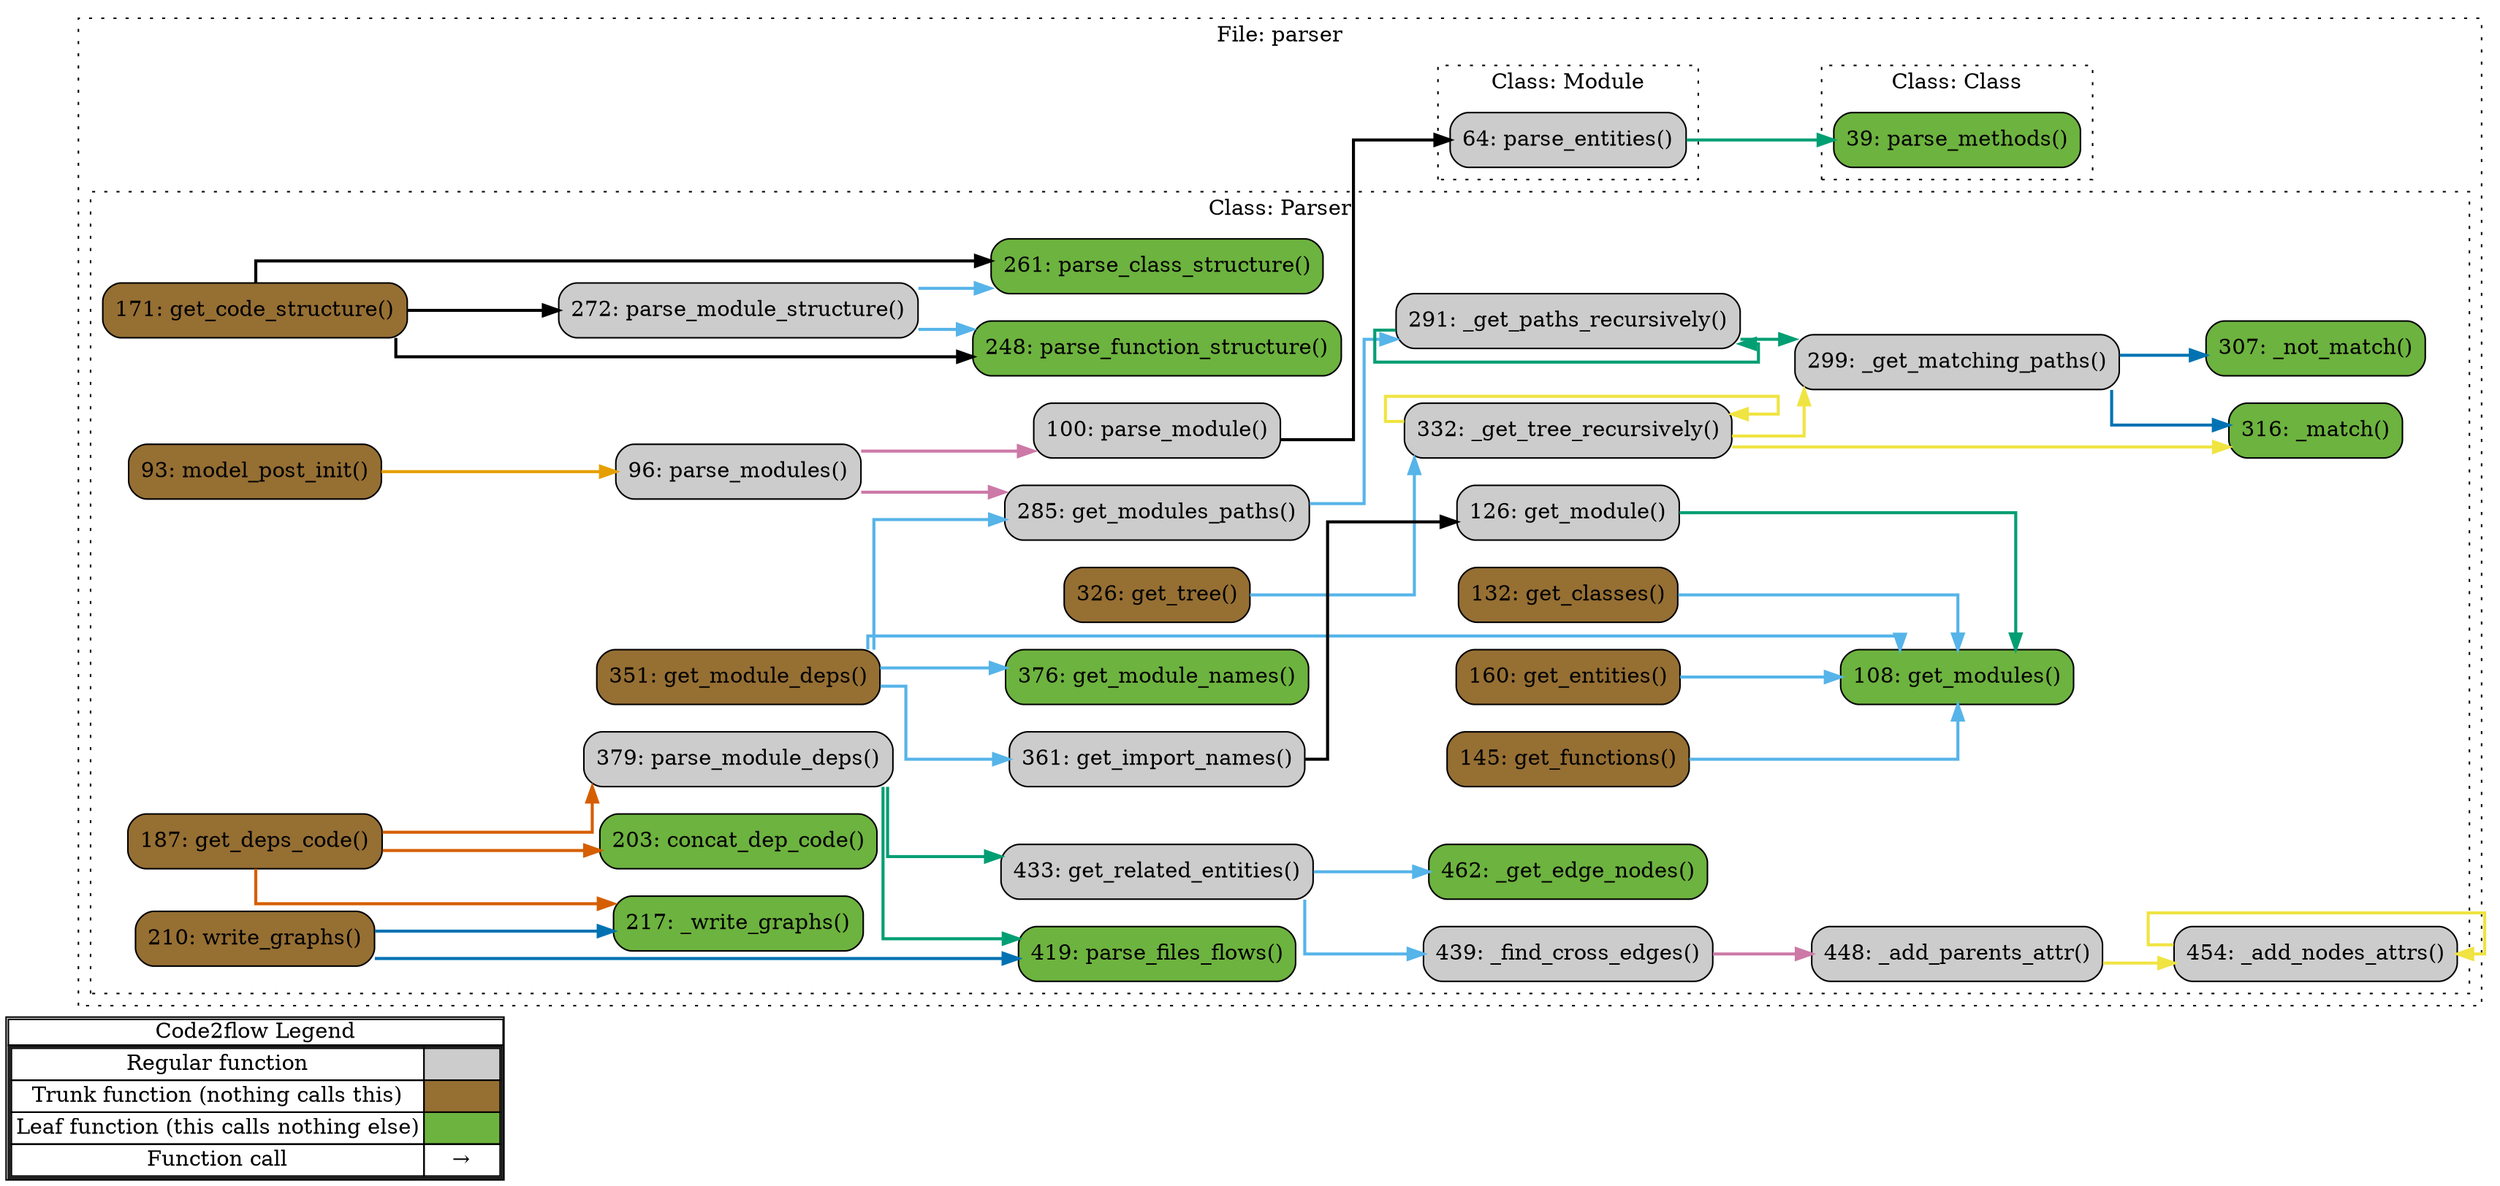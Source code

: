 digraph G {
concentrate=true;
splines="ortho";
rankdir="LR";
subgraph legend{
    rank = min;
    label = "legend";
    Legend [shape=none, margin=0, label = <
        <table cellspacing="0" cellpadding="0" border="1"><tr><td>Code2flow Legend</td></tr><tr><td>
        <table cellspacing="0">
        <tr><td>Regular function</td><td width="50px" bgcolor='#cccccc'></td></tr>
        <tr><td>Trunk function (nothing calls this)</td><td bgcolor='#966F33'></td></tr>
        <tr><td>Leaf function (this calls nothing else)</td><td bgcolor='#6db33f'></td></tr>
        <tr><td>Function call</td><td><font color='black'>&#8594;</font></td></tr>
        </table></td></tr></table>
        >];
}node_a7cbb9a8 [label="171: get_code_structure()" name="parser::Parser.get_code_structure" shape="rect" style="rounded,filled" fillcolor="#966F33" ];
node_39e973be [label="376: get_module_names()" name="parser::Parser.get_module_names" shape="rect" style="rounded,filled" fillcolor="#6db33f" ];
node_90d7d123 [label="64: parse_entities()" name="parser::Module.parse_entities" shape="rect" style="rounded,filled" fillcolor="#cccccc" ];
node_a0c3078a [label="145: get_functions()" name="parser::Parser.get_functions" shape="rect" style="rounded,filled" fillcolor="#966F33" ];
node_02a0df92 [label="326: get_tree()" name="parser::Parser.get_tree" shape="rect" style="rounded,filled" fillcolor="#966F33" ];
node_069be7ec [label="454: _add_nodes_attrs()" name="parser::Parser._add_nodes_attrs" shape="rect" style="rounded,filled" fillcolor="#cccccc" ];
node_e3c0c4bb [label="126: get_module()" name="parser::Parser.get_module" shape="rect" style="rounded,filled" fillcolor="#cccccc" ];
node_ddd7516a [label="272: parse_module_structure()" name="parser::Parser.parse_module_structure" shape="rect" style="rounded,filled" fillcolor="#cccccc" ];
node_cb23eaed [label="299: _get_matching_paths()" name="parser::Parser._get_matching_paths" shape="rect" style="rounded,filled" fillcolor="#cccccc" ];
node_c140fe3a [label="351: get_module_deps()" name="parser::Parser.get_module_deps" shape="rect" style="rounded,filled" fillcolor="#966F33" ];
node_d835465a [label="248: parse_function_structure()" name="parser::Parser.parse_function_structure" shape="rect" style="rounded,filled" fillcolor="#6db33f" ];
node_7d5d2885 [label="210: write_graphs()" name="parser::Parser.write_graphs" shape="rect" style="rounded,filled" fillcolor="#966F33" ];
node_505dbba2 [label="433: get_related_entities()" name="parser::Parser.get_related_entities" shape="rect" style="rounded,filled" fillcolor="#cccccc" ];
node_c2b4faf8 [label="100: parse_module()" name="parser::Parser.parse_module" shape="rect" style="rounded,filled" fillcolor="#cccccc" ];
node_5494c753 [label="307: _not_match()" name="parser::Parser._not_match" shape="rect" style="rounded,filled" fillcolor="#6db33f" ];
node_4de21ed2 [label="285: get_modules_paths()" name="parser::Parser.get_modules_paths" shape="rect" style="rounded,filled" fillcolor="#cccccc" ];
node_43945472 [label="160: get_entities()" name="parser::Parser.get_entities" shape="rect" style="rounded,filled" fillcolor="#966F33" ];
node_5c854439 [label="93: model_post_init()" name="parser::Parser.model_post_init" shape="rect" style="rounded,filled" fillcolor="#966F33" ];
node_1ce2949d [label="462: _get_edge_nodes()" name="parser::Parser._get_edge_nodes" shape="rect" style="rounded,filled" fillcolor="#6db33f" ];
node_45ee1986 [label="187: get_deps_code()" name="parser::Parser.get_deps_code" shape="rect" style="rounded,filled" fillcolor="#966F33" ];
node_e1e52dda [label="132: get_classes()" name="parser::Parser.get_classes" shape="rect" style="rounded,filled" fillcolor="#966F33" ];
node_beea8bcb [label="379: parse_module_deps()" name="parser::Parser.parse_module_deps" shape="rect" style="rounded,filled" fillcolor="#cccccc" ];
node_f897667f [label="439: _find_cross_edges()" name="parser::Parser._find_cross_edges" shape="rect" style="rounded,filled" fillcolor="#cccccc" ];
node_43af3ca4 [label="332: _get_tree_recursively()" name="parser::Parser._get_tree_recursively" shape="rect" style="rounded,filled" fillcolor="#cccccc" ];
node_5c9ddab1 [label="261: parse_class_structure()" name="parser::Parser.parse_class_structure" shape="rect" style="rounded,filled" fillcolor="#6db33f" ];
node_55433e57 [label="96: parse_modules()" name="parser::Parser.parse_modules" shape="rect" style="rounded,filled" fillcolor="#cccccc" ];
node_9ba13fb7 [label="217: _write_graphs()" name="parser::Parser._write_graphs" shape="rect" style="rounded,filled" fillcolor="#6db33f" ];
node_a1548ff8 [label="361: get_import_names()" name="parser::Parser.get_import_names" shape="rect" style="rounded,filled" fillcolor="#cccccc" ];
node_fd924a03 [label="291: _get_paths_recursively()" name="parser::Parser._get_paths_recursively" shape="rect" style="rounded,filled" fillcolor="#cccccc" ];
node_4d501e38 [label="108: get_modules()" name="parser::Parser.get_modules" shape="rect" style="rounded,filled" fillcolor="#6db33f" ];
node_43edaf59 [label="203: concat_dep_code()" name="parser::Parser.concat_dep_code" shape="rect" style="rounded,filled" fillcolor="#6db33f" ];
node_5cf067f6 [label="419: parse_files_flows()" name="parser::Parser.parse_files_flows" shape="rect" style="rounded,filled" fillcolor="#6db33f" ];
node_5fa8c6ef [label="316: _match()" name="parser::Parser._match" shape="rect" style="rounded,filled" fillcolor="#6db33f" ];
node_87f8077c [label="448: _add_parents_attr()" name="parser::Parser._add_parents_attr" shape="rect" style="rounded,filled" fillcolor="#cccccc" ];
node_e338e60d [label="39: parse_methods()" name="parser::Class.parse_methods" shape="rect" style="rounded,filled" fillcolor="#6db33f" ];
node_90d7d123 -> node_e338e60d [color="#009E73" penwidth="2"];
node_5c854439 -> node_55433e57 [color="#E69F00" penwidth="2"];
node_55433e57 -> node_4de21ed2 [color="#CC79A7" penwidth="2"];
node_55433e57 -> node_c2b4faf8 [color="#CC79A7" penwidth="2"];
node_c2b4faf8 -> node_90d7d123 [color="#000000" penwidth="2"];
node_e3c0c4bb -> node_4d501e38 [color="#009E73" penwidth="2"];
node_e3c0c4bb -> node_4d501e38 [color="#009E73" penwidth="2"];
node_e1e52dda -> node_4d501e38 [color="#56B4E9" penwidth="2"];
node_a0c3078a -> node_4d501e38 [color="#56B4E9" penwidth="2"];
node_43945472 -> node_4d501e38 [color="#56B4E9" penwidth="2"];
node_a7cbb9a8 -> node_ddd7516a [color="#000000" penwidth="2"];
node_a7cbb9a8 -> node_5c9ddab1 [color="#000000" penwidth="2"];
node_a7cbb9a8 -> node_d835465a [color="#000000" penwidth="2"];
node_45ee1986 -> node_beea8bcb [color="#D55E00" penwidth="2"];
node_45ee1986 -> node_9ba13fb7 [color="#D55E00" penwidth="2"];
node_45ee1986 -> node_43edaf59 [color="#D55E00" penwidth="2"];
node_7d5d2885 -> node_5cf067f6 [color="#0072B2" penwidth="2"];
node_7d5d2885 -> node_9ba13fb7 [color="#0072B2" penwidth="2"];
node_ddd7516a -> node_d835465a [color="#56B4E9" penwidth="2"];
node_ddd7516a -> node_5c9ddab1 [color="#56B4E9" penwidth="2"];
node_4de21ed2 -> node_fd924a03 [color="#56B4E9" penwidth="2"];
node_fd924a03 -> node_cb23eaed [color="#009E73" penwidth="2"];
node_fd924a03 -> node_fd924a03 [color="#009E73" penwidth="2"];
node_cb23eaed -> node_5494c753 [color="#0072B2" penwidth="2"];
node_cb23eaed -> node_5fa8c6ef [color="#0072B2" penwidth="2"];
node_02a0df92 -> node_43af3ca4 [color="#56B4E9" penwidth="2"];
node_43af3ca4 -> node_cb23eaed [color="#F0E442" penwidth="2"];
node_43af3ca4 -> node_5fa8c6ef [color="#F0E442" penwidth="2"];
node_43af3ca4 -> node_43af3ca4 [color="#F0E442" penwidth="2"];
node_c140fe3a -> node_a1548ff8 [color="#56B4E9" penwidth="2"];
node_c140fe3a -> node_4de21ed2 [color="#56B4E9" penwidth="2"];
node_c140fe3a -> node_39e973be [color="#56B4E9" penwidth="2"];
node_c140fe3a -> node_4d501e38 [color="#56B4E9" penwidth="2"];
node_a1548ff8 -> node_e3c0c4bb [color="#000000" penwidth="2"];
node_beea8bcb -> node_5cf067f6 [color="#009E73" penwidth="2"];
node_beea8bcb -> node_505dbba2 [color="#009E73" penwidth="2"];
node_505dbba2 -> node_f897667f [color="#56B4E9" penwidth="2"];
node_505dbba2 -> node_1ce2949d [color="#56B4E9" penwidth="2"];
node_f897667f -> node_87f8077c [color="#CC79A7" penwidth="2"];
node_87f8077c -> node_069be7ec [color="#F0E442" penwidth="2"];
node_87f8077c -> node_069be7ec [color="#F0E442" penwidth="2"];
node_069be7ec -> node_069be7ec [color="#F0E442" penwidth="2"];
subgraph cluster_70191691 {
    label="File: parser";
    name="parser";
    style="filled";
    graph[style=dotted];
    subgraph cluster_98141531 {
        node_e338e60d;
        label="Class: Class";
        name="Class";
        style="filled";
        graph[style=dotted];
    };
    subgraph cluster_7f49aa19 {
        node_90d7d123;
        label="Class: Module";
        name="Module";
        style="filled";
        graph[style=dotted];
    };
    subgraph cluster_a059e265 {
        node_5c854439 node_55433e57 node_c2b4faf8 node_4d501e38 node_e3c0c4bb node_e1e52dda node_a0c3078a node_43945472 node_a7cbb9a8 node_45ee1986 node_43edaf59 node_7d5d2885 node_9ba13fb7 node_d835465a node_5c9ddab1 node_ddd7516a node_4de21ed2 node_fd924a03 node_cb23eaed node_5494c753 node_5fa8c6ef node_02a0df92 node_43af3ca4 node_c140fe3a node_a1548ff8 node_39e973be node_beea8bcb node_5cf067f6 node_505dbba2 node_f897667f node_87f8077c node_069be7ec node_1ce2949d;
        label="Class: Parser";
        name="Parser";
        style="filled";
        graph[style=dotted];
    };
};
}
